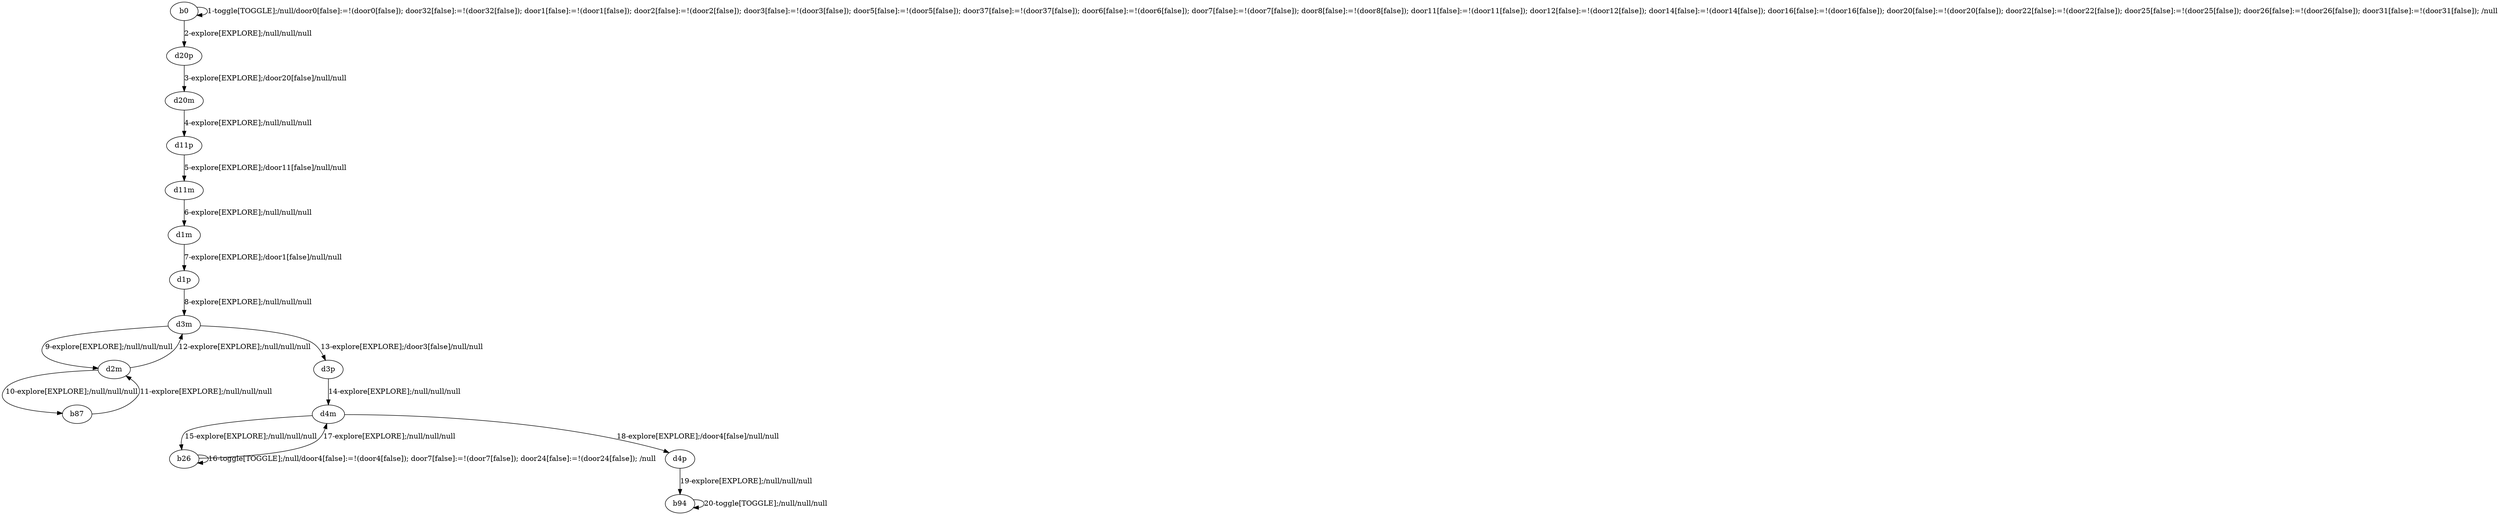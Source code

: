 # Total number of goals covered by this test: 6
# d4m --> d4p
# b94 --> b94
# b26 --> b26
# b87 --> d2m
# d2m --> d3m
# d4p --> b94

digraph g {
"b0" -> "b0" [label = "1-toggle[TOGGLE];/null/door0[false]:=!(door0[false]); door32[false]:=!(door32[false]); door1[false]:=!(door1[false]); door2[false]:=!(door2[false]); door3[false]:=!(door3[false]); door5[false]:=!(door5[false]); door37[false]:=!(door37[false]); door6[false]:=!(door6[false]); door7[false]:=!(door7[false]); door8[false]:=!(door8[false]); door11[false]:=!(door11[false]); door12[false]:=!(door12[false]); door14[false]:=!(door14[false]); door16[false]:=!(door16[false]); door20[false]:=!(door20[false]); door22[false]:=!(door22[false]); door25[false]:=!(door25[false]); door26[false]:=!(door26[false]); door31[false]:=!(door31[false]); /null"];
"b0" -> "d20p" [label = "2-explore[EXPLORE];/null/null/null"];
"d20p" -> "d20m" [label = "3-explore[EXPLORE];/door20[false]/null/null"];
"d20m" -> "d11p" [label = "4-explore[EXPLORE];/null/null/null"];
"d11p" -> "d11m" [label = "5-explore[EXPLORE];/door11[false]/null/null"];
"d11m" -> "d1m" [label = "6-explore[EXPLORE];/null/null/null"];
"d1m" -> "d1p" [label = "7-explore[EXPLORE];/door1[false]/null/null"];
"d1p" -> "d3m" [label = "8-explore[EXPLORE];/null/null/null"];
"d3m" -> "d2m" [label = "9-explore[EXPLORE];/null/null/null"];
"d2m" -> "b87" [label = "10-explore[EXPLORE];/null/null/null"];
"b87" -> "d2m" [label = "11-explore[EXPLORE];/null/null/null"];
"d2m" -> "d3m" [label = "12-explore[EXPLORE];/null/null/null"];
"d3m" -> "d3p" [label = "13-explore[EXPLORE];/door3[false]/null/null"];
"d3p" -> "d4m" [label = "14-explore[EXPLORE];/null/null/null"];
"d4m" -> "b26" [label = "15-explore[EXPLORE];/null/null/null"];
"b26" -> "b26" [label = "16-toggle[TOGGLE];/null/door4[false]:=!(door4[false]); door7[false]:=!(door7[false]); door24[false]:=!(door24[false]); /null"];
"b26" -> "d4m" [label = "17-explore[EXPLORE];/null/null/null"];
"d4m" -> "d4p" [label = "18-explore[EXPLORE];/door4[false]/null/null"];
"d4p" -> "b94" [label = "19-explore[EXPLORE];/null/null/null"];
"b94" -> "b94" [label = "20-toggle[TOGGLE];/null/null/null"];
}